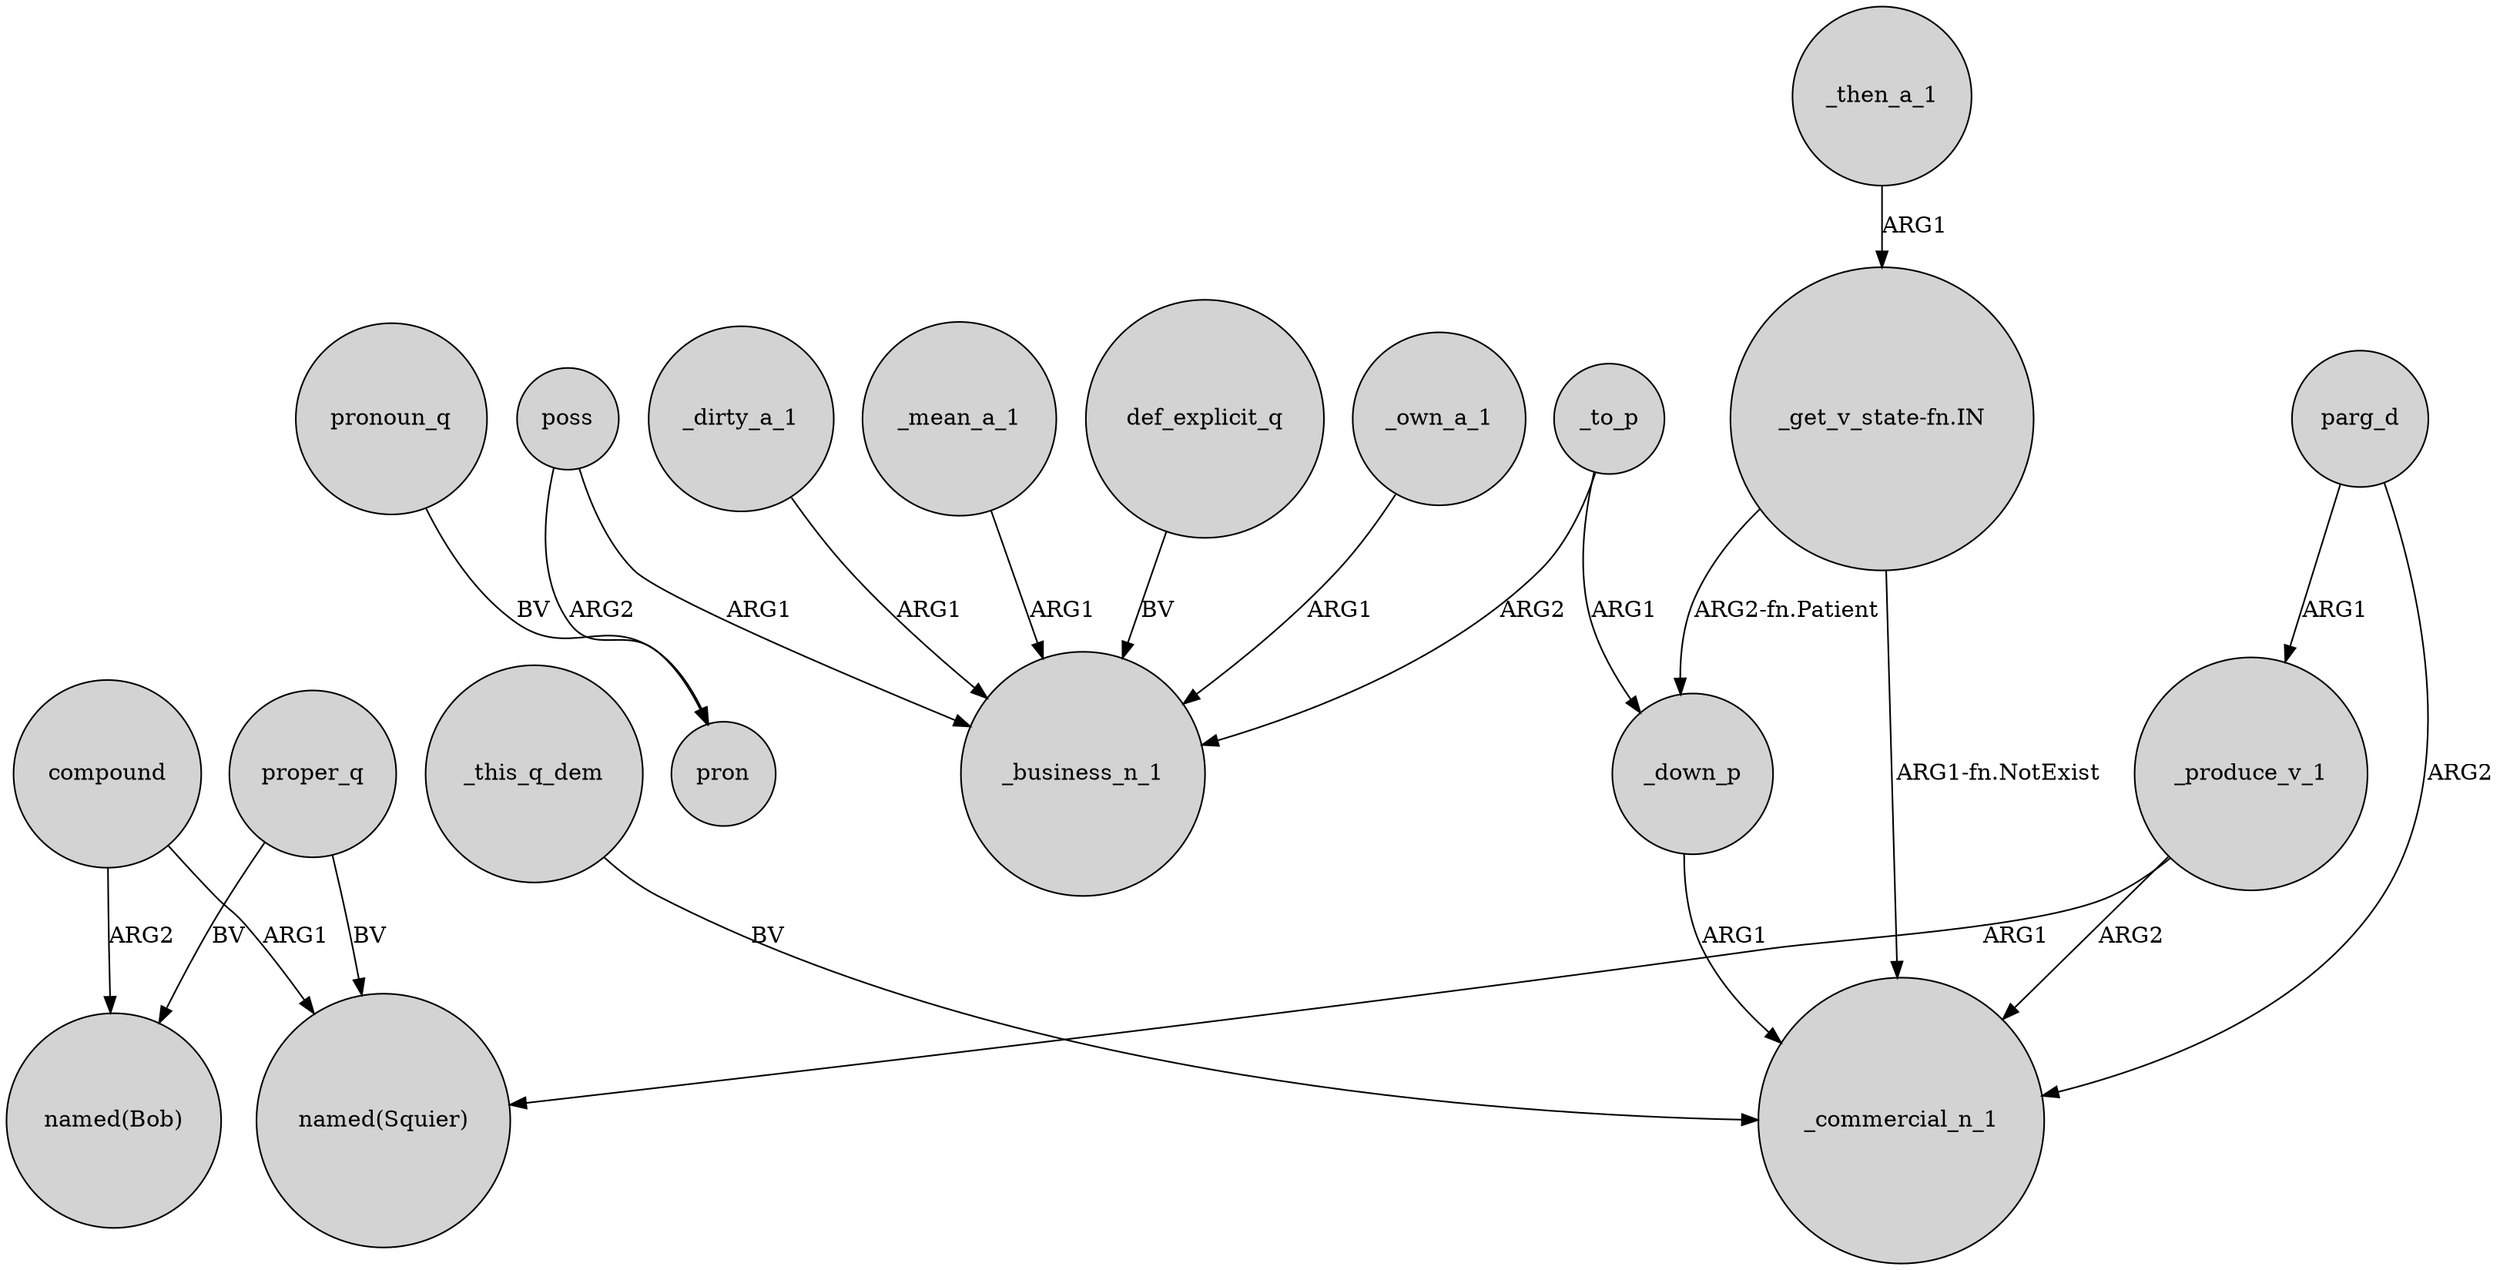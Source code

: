 digraph {
	node [shape=circle style=filled]
	_produce_v_1 -> "named(Squier)" [label=ARG1]
	poss -> pron [label=ARG2]
	_this_q_dem -> _commercial_n_1 [label=BV]
	_to_p -> _business_n_1 [label=ARG2]
	proper_q -> "named(Bob)" [label=BV]
	poss -> _business_n_1 [label=ARG1]
	"_get_v_state-fn.IN" -> _down_p [label="ARG2-fn.Patient"]
	_down_p -> _commercial_n_1 [label=ARG1]
	compound -> "named(Bob)" [label=ARG2]
	parg_d -> _produce_v_1 [label=ARG1]
	pronoun_q -> pron [label=BV]
	_then_a_1 -> "_get_v_state-fn.IN" [label=ARG1]
	proper_q -> "named(Squier)" [label=BV]
	"_get_v_state-fn.IN" -> _commercial_n_1 [label="ARG1-fn.NotExist"]
	compound -> "named(Squier)" [label=ARG1]
	parg_d -> _commercial_n_1 [label=ARG2]
	_produce_v_1 -> _commercial_n_1 [label=ARG2]
	_to_p -> _down_p [label=ARG1]
	_own_a_1 -> _business_n_1 [label=ARG1]
	_dirty_a_1 -> _business_n_1 [label=ARG1]
	_mean_a_1 -> _business_n_1 [label=ARG1]
	def_explicit_q -> _business_n_1 [label=BV]
}
